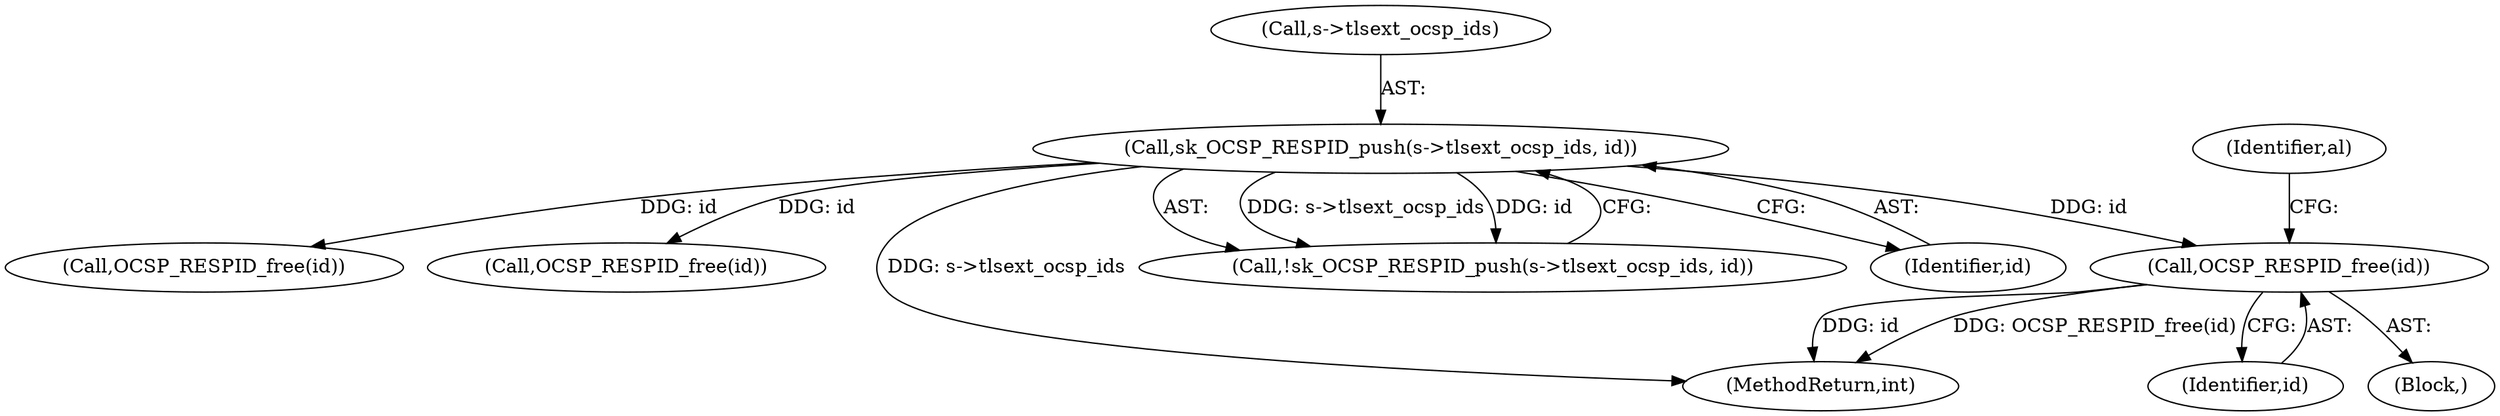 digraph "0_openssl_2c0d295e26306e15a92eb23a84a1802005c1c137@API" {
"1001049" [label="(Call,OCSP_RESPID_free(id))"];
"1001043" [label="(Call,sk_OCSP_RESPID_push(s->tlsext_ocsp_ids, id))"];
"1001057" [label="(Call,OCSP_RESPID_free(id))"];
"1001049" [label="(Call,OCSP_RESPID_free(id))"];
"1001033" [label="(Call,OCSP_RESPID_free(id))"];
"1001268" [label="(MethodReturn,int)"];
"1001044" [label="(Call,s->tlsext_ocsp_ids)"];
"1001042" [label="(Call,!sk_OCSP_RESPID_push(s->tlsext_ocsp_ids, id))"];
"1001047" [label="(Identifier,id)"];
"1001043" [label="(Call,sk_OCSP_RESPID_push(s->tlsext_ocsp_ids, id))"];
"1001053" [label="(Identifier,al)"];
"1001050" [label="(Identifier,id)"];
"1001048" [label="(Block,)"];
"1001049" -> "1001048"  [label="AST: "];
"1001049" -> "1001050"  [label="CFG: "];
"1001050" -> "1001049"  [label="AST: "];
"1001053" -> "1001049"  [label="CFG: "];
"1001049" -> "1001268"  [label="DDG: OCSP_RESPID_free(id)"];
"1001049" -> "1001268"  [label="DDG: id"];
"1001043" -> "1001049"  [label="DDG: id"];
"1001043" -> "1001042"  [label="AST: "];
"1001043" -> "1001047"  [label="CFG: "];
"1001044" -> "1001043"  [label="AST: "];
"1001047" -> "1001043"  [label="AST: "];
"1001042" -> "1001043"  [label="CFG: "];
"1001043" -> "1001268"  [label="DDG: s->tlsext_ocsp_ids"];
"1001043" -> "1001033"  [label="DDG: id"];
"1001043" -> "1001042"  [label="DDG: s->tlsext_ocsp_ids"];
"1001043" -> "1001042"  [label="DDG: id"];
"1001043" -> "1001057"  [label="DDG: id"];
}
